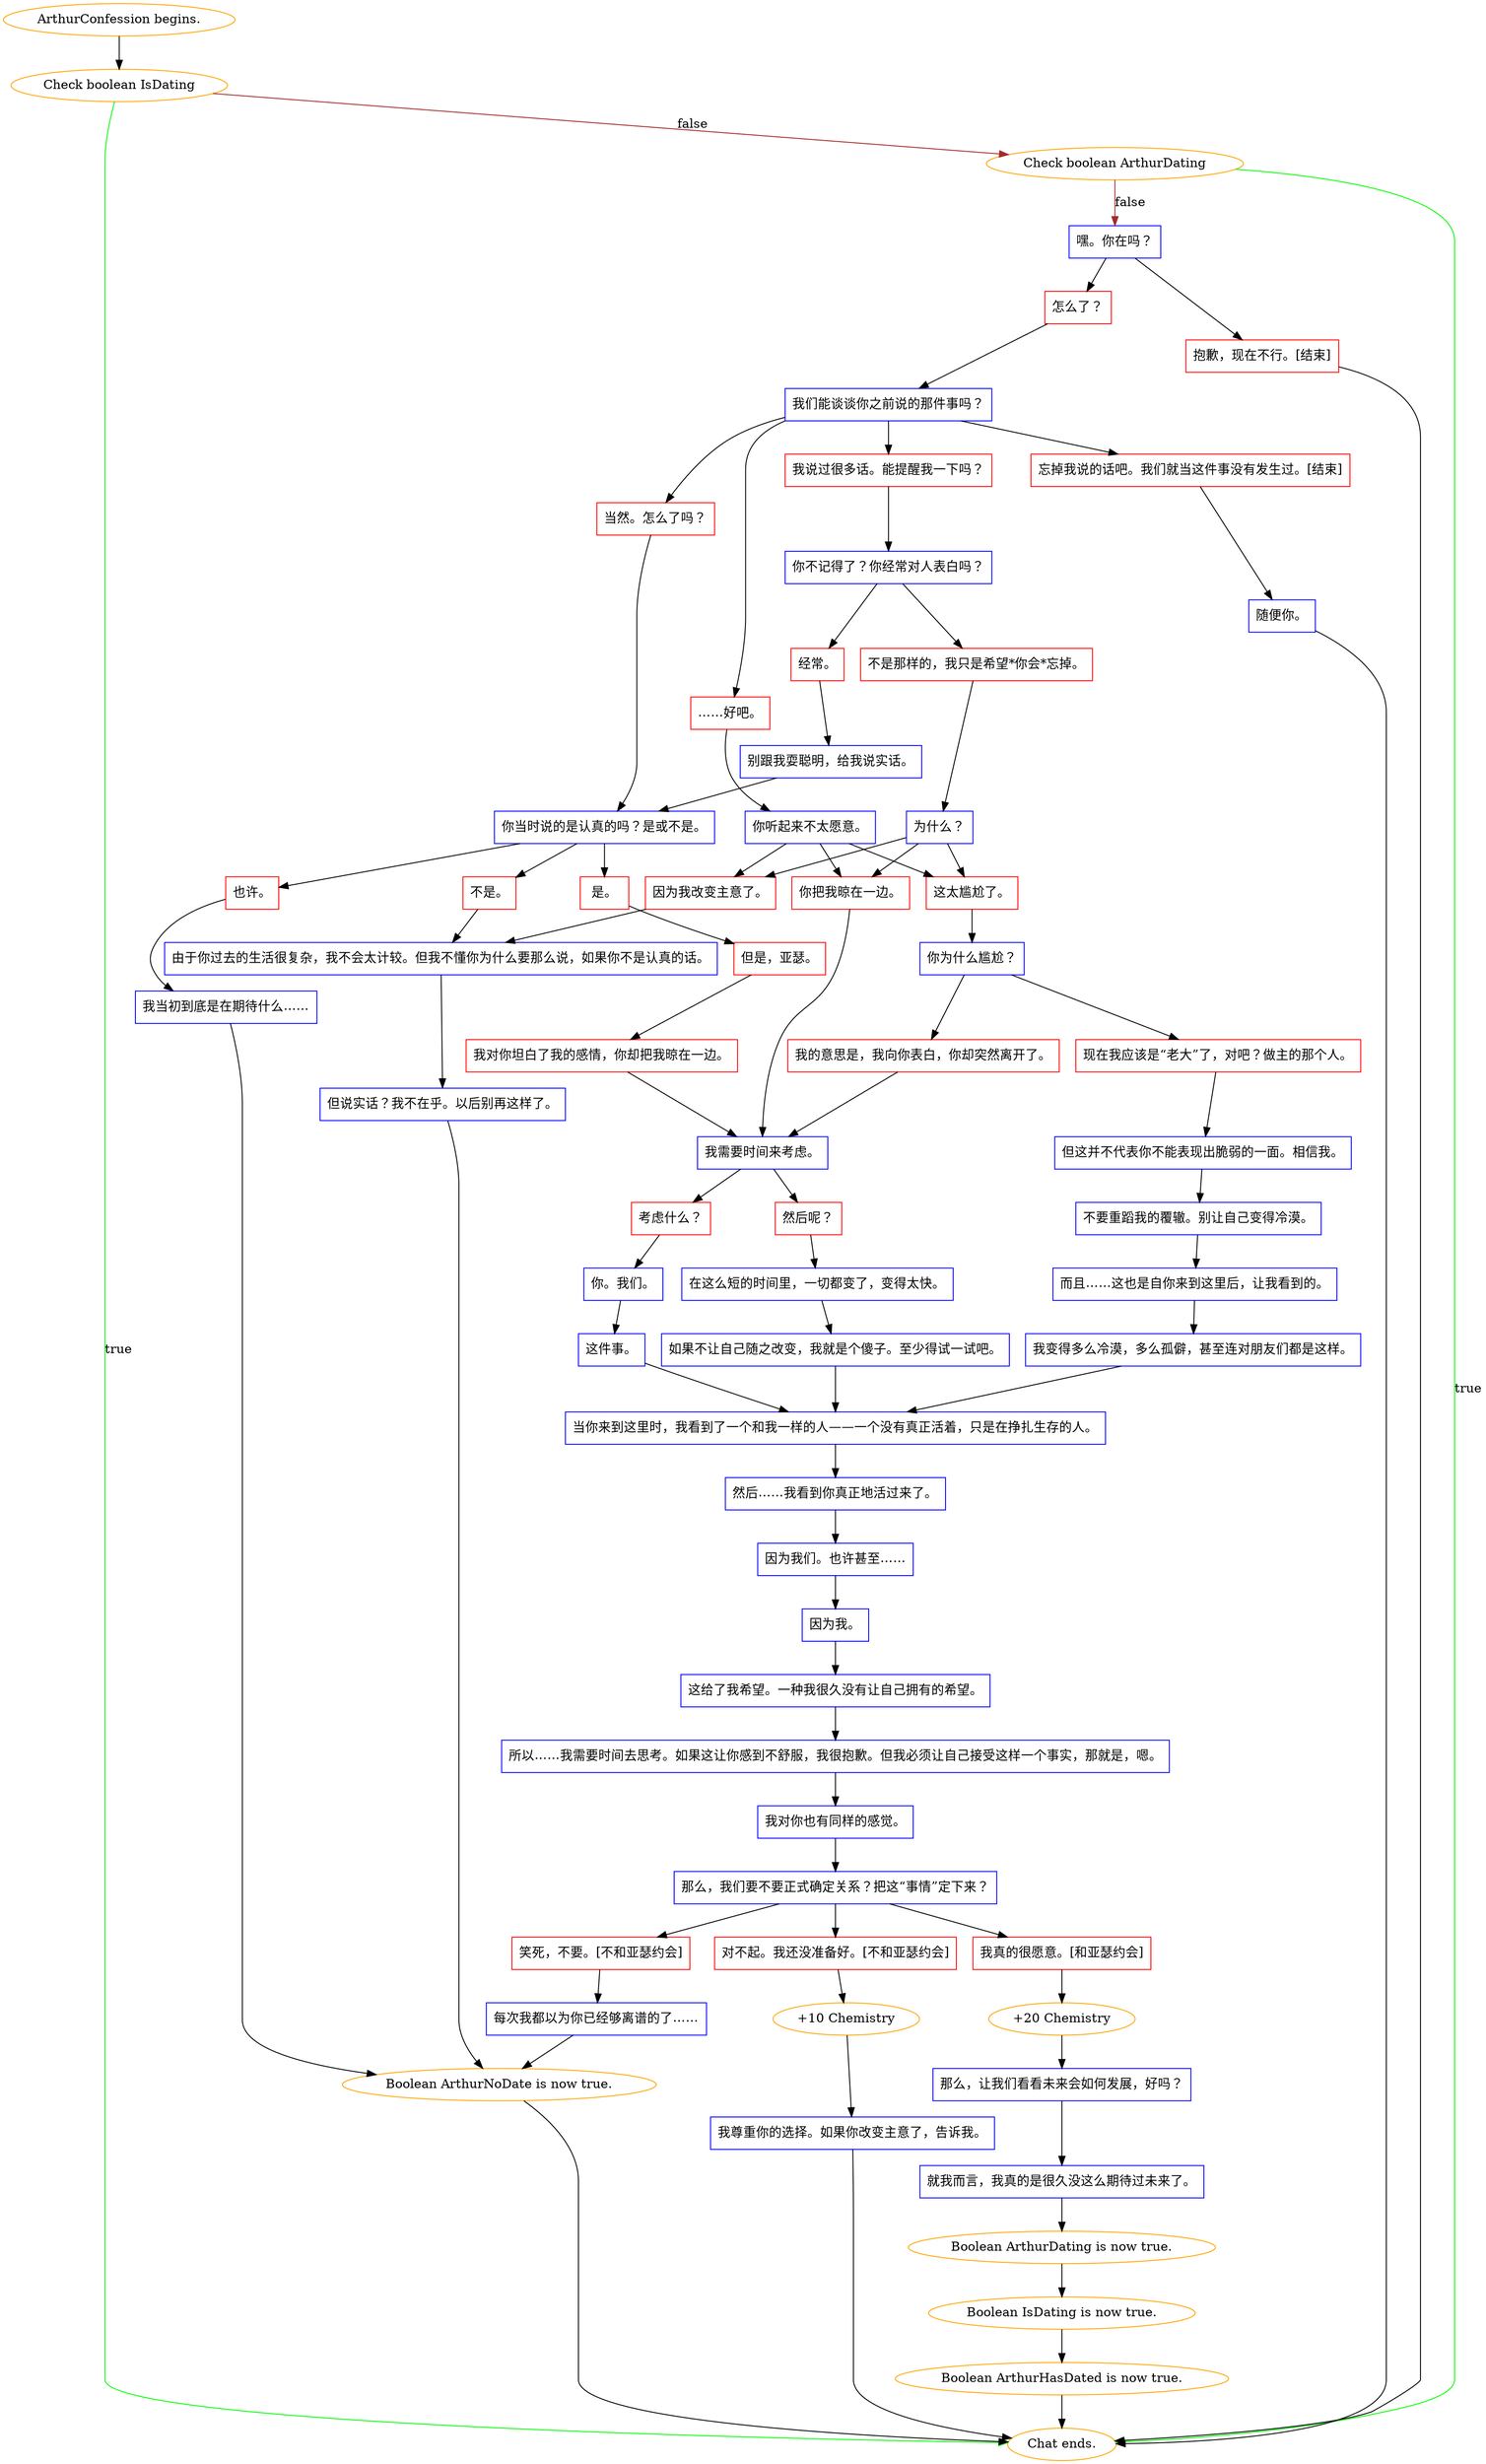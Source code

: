 digraph {
	"ArthurConfession begins." [color=orange];
		"ArthurConfession begins." -> j3952146541;
	j3952146541 [label="Check boolean IsDating",color=orange];
		j3952146541 -> "Chat ends." [label=true,color=green];
		j3952146541 -> j1773280389 [label=false,color=brown];
	"Chat ends." [color=orange];
	j1773280389 [label="Check boolean ArthurDating",color=orange];
		j1773280389 -> "Chat ends." [label=true,color=green];
		j1773280389 -> j2264324373 [label=false,color=brown];
	j2264324373 [label="嘿。你在吗？",shape=box,color=blue];
		j2264324373 -> j3305754950;
		j2264324373 -> j1649185940;
	j3305754950 [label="怎么了？",shape=box,color=red];
		j3305754950 -> j1762879855;
	j1649185940 [label="抱歉，现在不行。[结束]",shape=box,color=red];
		j1649185940 -> "Chat ends.";
	j1762879855 [label="我们能谈谈你之前说的那件事吗？",shape=box,color=blue];
		j1762879855 -> j2221686538;
		j1762879855 -> j1761589990;
		j1762879855 -> j3667783284;
		j1762879855 -> j303826157;
	j2221686538 [label="……好吧。",shape=box,color=red];
		j2221686538 -> j399534253;
	j1761589990 [label="我说过很多话。能提醒我一下吗？",shape=box,color=red];
		j1761589990 -> j198407455;
	j3667783284 [label="当然。怎么了吗？",shape=box,color=red];
		j3667783284 -> j872805376;
	j303826157 [label="忘掉我说的话吧。我们就当这件事没有发生过。[结束]",shape=box,color=red];
		j303826157 -> j4195387976;
	j399534253 [label="你听起来不太愿意。",shape=box,color=blue];
		j399534253 -> j994627286;
		j399534253 -> j3648816297;
		j399534253 -> j3560095705;
	j198407455 [label="你不记得了？你经常对人表白吗？",shape=box,color=blue];
		j198407455 -> j912681151;
		j198407455 -> j3606226242;
	j872805376 [label="你当时说的是认真的吗？是或不是。",shape=box,color=blue];
		j872805376 -> j2599754875;
		j872805376 -> j1359897960;
		j872805376 -> j3321412675;
	j4195387976 [label="随便你。",shape=box,color=blue];
		j4195387976 -> "Chat ends.";
	j994627286 [label="因为我改变主意了。",shape=box,color=red];
		j994627286 -> j312469182;
	j3648816297 [label="你把我晾在一边。",shape=box,color=red];
		j3648816297 -> j2707651562;
	j3560095705 [label="这太尴尬了。",shape=box,color=red];
		j3560095705 -> j721933828;
	j912681151 [label="不是那样的，我只是希望*你会*忘掉。",shape=box,color=red];
		j912681151 -> j3303551673;
	j3606226242 [label="经常。",shape=box,color=red];
		j3606226242 -> j1902076804;
	j2599754875 [label="是。",shape=box,color=red];
		j2599754875 -> j1906688586;
	j1359897960 [label="不是。",shape=box,color=red];
		j1359897960 -> j312469182;
	j3321412675 [label="也许。",shape=box,color=red];
		j3321412675 -> j2676772840;
	j312469182 [label="由于你过去的生活很复杂，我不会太计较。但我不懂你为什么要那么说，如果你不是认真的话。",shape=box,color=blue];
		j312469182 -> j3366023613;
	j2707651562 [label="我需要时间来考虑。",shape=box,color=blue];
		j2707651562 -> j3853562935;
		j2707651562 -> j2122092736;
	j721933828 [label="你为什么尴尬？",shape=box,color=blue];
		j721933828 -> j89174396;
		j721933828 -> j4166920561;
	j3303551673 [label="为什么？",shape=box,color=blue];
		j3303551673 -> j994627286;
		j3303551673 -> j3648816297;
		j3303551673 -> j3560095705;
	j1902076804 [label="别跟我耍聪明，给我说实话。",shape=box,color=blue];
		j1902076804 -> j872805376;
	j1906688586 [label="但是，亚瑟。",shape=box,color=red];
		j1906688586 -> j4239137749;
	j2676772840 [label="我当初到底是在期待什么……",shape=box,color=blue];
		j2676772840 -> j2533691464;
	j3366023613 [label="但说实话？我不在乎。以后别再这样了。",shape=box,color=blue];
		j3366023613 -> j2533691464;
	j3853562935 [label="考虑什么？",shape=box,color=red];
		j3853562935 -> j3104159516;
	j2122092736 [label="然后呢？",shape=box,color=red];
		j2122092736 -> j3050038424;
	j89174396 [label="现在我应该是“老大”了，对吧？做主的那个人。",shape=box,color=red];
		j89174396 -> j122149779;
	j4166920561 [label="我的意思是，我向你表白，你却突然离开了。",shape=box,color=red];
		j4166920561 -> j2707651562;
	j4239137749 [label="我对你坦白了我的感情，你却把我晾在一边。",shape=box,color=red];
		j4239137749 -> j2707651562;
	j2533691464 [label="Boolean ArthurNoDate is now true.",color=orange];
		j2533691464 -> "Chat ends.";
	j3104159516 [label="你。我们。",shape=box,color=blue];
		j3104159516 -> j985825869;
	j3050038424 [label="在这么短的时间里，一切都变了，变得太快。",shape=box,color=blue];
		j3050038424 -> j2627158147;
	j122149779 [label="但这并不代表你不能表现出脆弱的一面。相信我。",shape=box,color=blue];
		j122149779 -> j1552393190;
	j985825869 [label="这件事。",shape=box,color=blue];
		j985825869 -> j3816309210;
	j2627158147 [label="如果不让自己随之改变，我就是个傻子。至少得试一试吧。",shape=box,color=blue];
		j2627158147 -> j3816309210;
	j1552393190 [label="不要重蹈我的覆辙。别让自己变得冷漠。",shape=box,color=blue];
		j1552393190 -> j4073638985;
	j3816309210 [label="当你来到这里时，我看到了一个和我一样的人——一个没有真正活着，只是在挣扎生存的人。",shape=box,color=blue];
		j3816309210 -> j517731464;
	j4073638985 [label="而且……这也是自你来到这里后，让我看到的。",shape=box,color=blue];
		j4073638985 -> j3044688601;
	j517731464 [label="然后……我看到你真正地活过来了。",shape=box,color=blue];
		j517731464 -> j1563493162;
	j3044688601 [label="我变得多么冷漠，多么孤僻，甚至连对朋友们都是这样。",shape=box,color=blue];
		j3044688601 -> j3816309210;
	j1563493162 [label="因为我们。也许甚至……",shape=box,color=blue];
		j1563493162 -> j114087541;
	j114087541 [label="因为我。",shape=box,color=blue];
		j114087541 -> j1188872358;
	j1188872358 [label="这给了我希望。一种我很久没有让自己拥有的希望。",shape=box,color=blue];
		j1188872358 -> j3149262199;
	j3149262199 [label="所以……我需要时间去思考。如果这让你感到不舒服，我很抱歉。但我必须让自己接受这样一个事实，那就是，嗯。",shape=box,color=blue];
		j3149262199 -> j2529031586;
	j2529031586 [label="我对你也有同样的感觉。",shape=box,color=blue];
		j2529031586 -> j1937457765;
	j1937457765 [label="那么，我们要不要正式确定关系？把这“事情”定下来？",shape=box,color=blue];
		j1937457765 -> j1584950465;
		j1937457765 -> j198675773;
		j1937457765 -> j3574427009;
	j1584950465 [label="我真的很愿意。[和亚瑟约会]",shape=box,color=red];
		j1584950465 -> j702552420;
	j198675773 [label="对不起。我还没准备好。[不和亚瑟约会]",shape=box,color=red];
		j198675773 -> j4126134531;
	j3574427009 [label="笑死，不要。[不和亚瑟约会]",shape=box,color=red];
		j3574427009 -> j1925244167;
	j702552420 [label="+20 Chemistry",color=orange];
		j702552420 -> j2910378190;
	j4126134531 [label="+10 Chemistry",color=orange];
		j4126134531 -> j605658072;
	j1925244167 [label="每次我都以为你已经够离谱的了……",shape=box,color=blue];
		j1925244167 -> j2533691464;
	j2910378190 [label="那么，让我们看看未来会如何发展，好吗？",shape=box,color=blue];
		j2910378190 -> j308433575;
	j605658072 [label="我尊重你的选择。如果你改变主意了，告诉我。",shape=box,color=blue];
		j605658072 -> "Chat ends.";
	j308433575 [label="就我而言，我真的是很久没这么期待过未来了。",shape=box,color=blue];
		j308433575 -> j3371696257;
	j3371696257 [label="Boolean ArthurDating is now true.",color=orange];
		j3371696257 -> j3139269659;
	j3139269659 [label="Boolean IsDating is now true.",color=orange];
		j3139269659 -> j3103123730;
	j3103123730 [label="Boolean ArthurHasDated is now true.",color=orange];
		j3103123730 -> "Chat ends.";
}